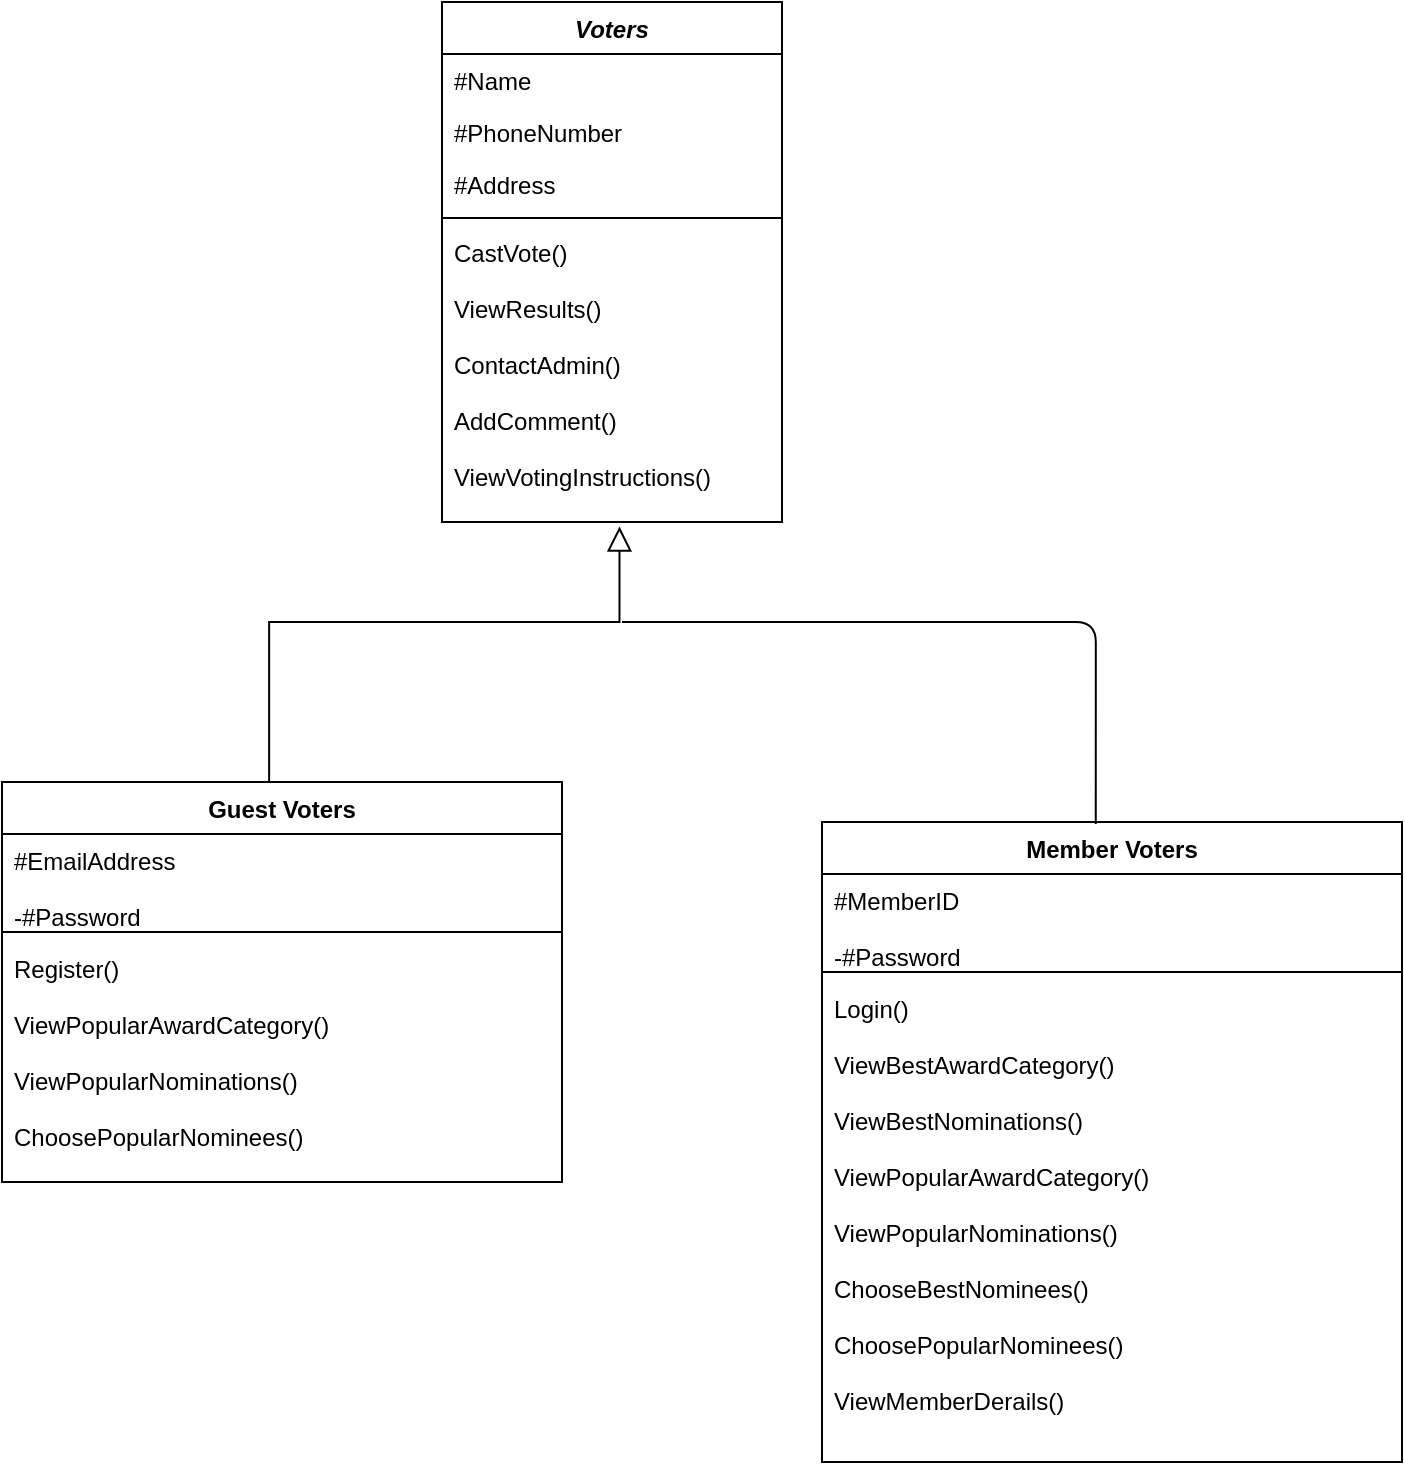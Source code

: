 <mxfile version="13.8.0" type="device" pages="4"><diagram id="C5RBs43oDa-KdzZeNtuy" name="Page-1"><mxGraphModel dx="2076" dy="1046" grid="1" gridSize="10" guides="1" tooltips="1" connect="1" arrows="1" fold="1" page="1" pageScale="1" pageWidth="827" pageHeight="1169" math="0" shadow="0"><root><mxCell id="WIyWlLk6GJQsqaUBKTNV-0"/><mxCell id="WIyWlLk6GJQsqaUBKTNV-1" parent="WIyWlLk6GJQsqaUBKTNV-0"/><mxCell id="zkfFHV4jXpPFQw0GAbJ--12" value="" style="endArrow=block;endSize=10;endFill=0;shadow=0;strokeWidth=1;rounded=0;edgeStyle=elbowEdgeStyle;elbow=vertical;exitX=0.477;exitY=0.001;exitDx=0;exitDy=0;exitPerimeter=0;entryX=0.522;entryY=1.015;entryDx=0;entryDy=0;entryPerimeter=0;" parent="WIyWlLk6GJQsqaUBKTNV-1" source="7mzVgfGgDgRkqo2D6Awm-2" target="zkfFHV4jXpPFQw0GAbJ--5" edge="1"><mxGeometry width="160" relative="1" as="geometry"><mxPoint x="190" y="400" as="sourcePoint"/><mxPoint x="360" y="300" as="targetPoint"/><Array as="points"><mxPoint x="190" y="330"/></Array></mxGeometry></mxCell><mxCell id="7mzVgfGgDgRkqo2D6Awm-2" value="Guest Voters" style="swimlane;fontStyle=1;align=center;verticalAlign=top;childLayout=stackLayout;horizontal=1;startSize=26;horizontalStack=0;resizeParent=1;resizeParentMax=0;resizeLast=0;collapsible=1;marginBottom=0;" vertex="1" parent="WIyWlLk6GJQsqaUBKTNV-1"><mxGeometry x="50" y="410" width="280" height="200" as="geometry"/></mxCell><mxCell id="7mzVgfGgDgRkqo2D6Awm-3" value="#EmailAddress&#10;&#10;-#Password&#10;&#10;-" style="text;strokeColor=none;fillColor=none;align=left;verticalAlign=top;spacingLeft=4;spacingRight=4;overflow=hidden;rotatable=0;points=[[0,0.5],[1,0.5]];portConstraint=eastwest;" vertex="1" parent="7mzVgfGgDgRkqo2D6Awm-2"><mxGeometry y="26" width="280" height="44" as="geometry"/></mxCell><mxCell id="7mzVgfGgDgRkqo2D6Awm-4" value="" style="line;strokeWidth=1;fillColor=none;align=left;verticalAlign=middle;spacingTop=-1;spacingLeft=3;spacingRight=3;rotatable=0;labelPosition=right;points=[];portConstraint=eastwest;" vertex="1" parent="7mzVgfGgDgRkqo2D6Awm-2"><mxGeometry y="70" width="280" height="10" as="geometry"/></mxCell><mxCell id="7mzVgfGgDgRkqo2D6Awm-5" value="Register()&#10;&#10;ViewPopularAwardCategory()&#10;&#10;ViewPopularNominations()&#10;&#10;ChoosePopularNominees()&#10;" style="text;strokeColor=none;fillColor=none;align=left;verticalAlign=top;spacingLeft=4;spacingRight=4;overflow=hidden;rotatable=0;points=[[0,0.5],[1,0.5]];portConstraint=eastwest;" vertex="1" parent="7mzVgfGgDgRkqo2D6Awm-2"><mxGeometry y="80" width="280" height="120" as="geometry"/></mxCell><mxCell id="zkfFHV4jXpPFQw0GAbJ--0" value="Voters" style="swimlane;fontStyle=3;align=center;verticalAlign=top;childLayout=stackLayout;horizontal=1;startSize=26;horizontalStack=0;resizeParent=1;resizeLast=0;collapsible=1;marginBottom=0;rounded=0;shadow=0;strokeWidth=1;" parent="WIyWlLk6GJQsqaUBKTNV-1" vertex="1"><mxGeometry x="270" y="20" width="170" height="260" as="geometry"><mxRectangle x="230" y="140" width="160" height="26" as="alternateBounds"/></mxGeometry></mxCell><mxCell id="zkfFHV4jXpPFQw0GAbJ--1" value="#Name" style="text;align=left;verticalAlign=top;spacingLeft=4;spacingRight=4;overflow=hidden;rotatable=0;points=[[0,0.5],[1,0.5]];portConstraint=eastwest;" parent="zkfFHV4jXpPFQw0GAbJ--0" vertex="1"><mxGeometry y="26" width="170" height="26" as="geometry"/></mxCell><mxCell id="zkfFHV4jXpPFQw0GAbJ--2" value="#PhoneNumber" style="text;align=left;verticalAlign=top;spacingLeft=4;spacingRight=4;overflow=hidden;rotatable=0;points=[[0,0.5],[1,0.5]];portConstraint=eastwest;rounded=0;shadow=0;html=0;" parent="zkfFHV4jXpPFQw0GAbJ--0" vertex="1"><mxGeometry y="52" width="170" height="26" as="geometry"/></mxCell><mxCell id="zkfFHV4jXpPFQw0GAbJ--3" value="#Address" style="text;align=left;verticalAlign=top;spacingLeft=4;spacingRight=4;overflow=hidden;rotatable=0;points=[[0,0.5],[1,0.5]];portConstraint=eastwest;rounded=0;shadow=0;html=0;" parent="zkfFHV4jXpPFQw0GAbJ--0" vertex="1"><mxGeometry y="78" width="170" height="26" as="geometry"/></mxCell><mxCell id="zkfFHV4jXpPFQw0GAbJ--4" value="" style="line;html=1;strokeWidth=1;align=left;verticalAlign=middle;spacingTop=-1;spacingLeft=3;spacingRight=3;rotatable=0;labelPosition=right;points=[];portConstraint=eastwest;" parent="zkfFHV4jXpPFQw0GAbJ--0" vertex="1"><mxGeometry y="104" width="170" height="8" as="geometry"/></mxCell><mxCell id="zkfFHV4jXpPFQw0GAbJ--5" value="CastVote()&#10;&#10;ViewResults()&#10;&#10;ContactAdmin()&#10;&#10;AddComment()&#10;&#10;ViewVotingInstructions()" style="text;align=left;verticalAlign=top;spacingLeft=4;spacingRight=4;overflow=hidden;rotatable=0;points=[[0,0.5],[1,0.5]];portConstraint=eastwest;" parent="zkfFHV4jXpPFQw0GAbJ--0" vertex="1"><mxGeometry y="112" width="170" height="148" as="geometry"/></mxCell><mxCell id="fHbzI0qaNcLwj_S-nWar-0" value="Member Voters" style="swimlane;fontStyle=1;align=center;verticalAlign=top;childLayout=stackLayout;horizontal=1;startSize=26;horizontalStack=0;resizeParent=1;resizeParentMax=0;resizeLast=0;collapsible=1;marginBottom=0;" parent="WIyWlLk6GJQsqaUBKTNV-1" vertex="1"><mxGeometry x="460" y="430" width="290" height="320" as="geometry"/></mxCell><mxCell id="fHbzI0qaNcLwj_S-nWar-1" value="#MemberID&#10;&#10;-#Password&#10;&#10;-" style="text;strokeColor=none;fillColor=none;align=left;verticalAlign=top;spacingLeft=4;spacingRight=4;overflow=hidden;rotatable=0;points=[[0,0.5],[1,0.5]];portConstraint=eastwest;" parent="fHbzI0qaNcLwj_S-nWar-0" vertex="1"><mxGeometry y="26" width="290" height="44" as="geometry"/></mxCell><mxCell id="fHbzI0qaNcLwj_S-nWar-2" value="" style="line;strokeWidth=1;fillColor=none;align=left;verticalAlign=middle;spacingTop=-1;spacingLeft=3;spacingRight=3;rotatable=0;labelPosition=right;points=[];portConstraint=eastwest;" parent="fHbzI0qaNcLwj_S-nWar-0" vertex="1"><mxGeometry y="70" width="290" height="10" as="geometry"/></mxCell><mxCell id="fHbzI0qaNcLwj_S-nWar-3" value="Login()&#10;&#10;ViewBestAwardCategory()&#10;&#10;ViewBestNominations()&#10;&#10;ViewPopularAwardCategory()&#10;&#10;ViewPopularNominations()&#10;&#10;ChooseBestNominees()&#10;&#10;ChoosePopularNominees()&#10;&#10;ViewMemberDerails()" style="text;strokeColor=none;fillColor=none;align=left;verticalAlign=top;spacingLeft=4;spacingRight=4;overflow=hidden;rotatable=0;points=[[0,0.5],[1,0.5]];portConstraint=eastwest;" parent="fHbzI0qaNcLwj_S-nWar-0" vertex="1"><mxGeometry y="80" width="290" height="240" as="geometry"/></mxCell><mxCell id="7mzVgfGgDgRkqo2D6Awm-20" value="" style="endArrow=none;html=1;edgeStyle=orthogonalEdgeStyle;strokeWidth=1;exitX=0.472;exitY=0.003;exitDx=0;exitDy=0;exitPerimeter=0;" edge="1" parent="WIyWlLk6GJQsqaUBKTNV-1" source="fHbzI0qaNcLwj_S-nWar-0"><mxGeometry relative="1" as="geometry"><mxPoint x="620" y="330" as="sourcePoint"/><mxPoint x="360" y="330" as="targetPoint"/><Array as="points"><mxPoint x="597" y="330"/></Array></mxGeometry></mxCell></root></mxGraphModel></diagram><diagram id="G1DUYmrV_NvrtsoaDewD" name="Page-2"><mxGraphModel dx="1038" dy="580" grid="1" gridSize="10" guides="1" tooltips="1" connect="1" arrows="1" fold="1" page="1" pageScale="1" pageWidth="850" pageHeight="1100" math="0" shadow="0"><root><mxCell id="lLl4s7WZwlpH6QmGqZjj-0"/><mxCell id="lLl4s7WZwlpH6QmGqZjj-1" parent="lLl4s7WZwlpH6QmGqZjj-0"/><mxCell id="lLl4s7WZwlpH6QmGqZjj-2" value="Report" style="swimlane;fontStyle=1;align=center;verticalAlign=top;childLayout=stackLayout;horizontal=1;startSize=26;horizontalStack=0;resizeParent=1;resizeParentMax=0;resizeLast=0;collapsible=1;marginBottom=0;" vertex="1" parent="lLl4s7WZwlpH6QmGqZjj-1"><mxGeometry x="330" y="270" width="190" height="148" as="geometry"/></mxCell><mxCell id="lLl4s7WZwlpH6QmGqZjj-3" value="-ReportID: int&#10;-ReportName : char" style="text;strokeColor=none;fillColor=none;align=left;verticalAlign=top;spacingLeft=4;spacingRight=4;overflow=hidden;rotatable=0;points=[[0,0.5],[1,0.5]];portConstraint=eastwest;" vertex="1" parent="lLl4s7WZwlpH6QmGqZjj-2"><mxGeometry y="26" width="190" height="44" as="geometry"/></mxCell><mxCell id="lLl4s7WZwlpH6QmGqZjj-4" value="" style="line;strokeWidth=1;fillColor=none;align=left;verticalAlign=middle;spacingTop=-1;spacingLeft=3;spacingRight=3;rotatable=0;labelPosition=right;points=[];portConstraint=eastwest;" vertex="1" parent="lLl4s7WZwlpH6QmGqZjj-2"><mxGeometry y="70" width="190" height="8" as="geometry"/></mxCell><mxCell id="lLl4s7WZwlpH6QmGqZjj-5" value="+ Create Report() : void;&#10;+ Display Report() : Void" style="text;strokeColor=none;fillColor=none;align=left;verticalAlign=top;spacingLeft=4;spacingRight=4;overflow=hidden;rotatable=0;points=[[0,0.5],[1,0.5]];portConstraint=eastwest;" vertex="1" parent="lLl4s7WZwlpH6QmGqZjj-2"><mxGeometry y="78" width="190" height="70" as="geometry"/></mxCell><mxCell id="lLl4s7WZwlpH6QmGqZjj-6" value="Admin" style="swimlane;fontStyle=1;align=center;verticalAlign=top;childLayout=stackLayout;horizontal=1;startSize=26;horizontalStack=0;resizeParent=1;resizeParentMax=0;resizeLast=0;collapsible=1;marginBottom=0;" vertex="1" parent="lLl4s7WZwlpH6QmGqZjj-1"><mxGeometry x="770" y="270" width="250" height="208" as="geometry"/></mxCell><mxCell id="lLl4s7WZwlpH6QmGqZjj-7" value="- Vote : char&#10;&#10;- VoteCount : int" style="text;strokeColor=none;fillColor=none;align=left;verticalAlign=top;spacingLeft=4;spacingRight=4;overflow=hidden;rotatable=0;points=[[0,0.5],[1,0.5]];portConstraint=eastwest;" vertex="1" parent="lLl4s7WZwlpH6QmGqZjj-6"><mxGeometry y="26" width="250" height="74" as="geometry"/></mxCell><mxCell id="lLl4s7WZwlpH6QmGqZjj-8" value="" style="line;strokeWidth=1;fillColor=none;align=left;verticalAlign=middle;spacingTop=-1;spacingLeft=3;spacingRight=3;rotatable=0;labelPosition=right;points=[];portConstraint=eastwest;" vertex="1" parent="lLl4s7WZwlpH6QmGqZjj-6"><mxGeometry y="100" width="250" height="8" as="geometry"/></mxCell><mxCell id="lLl4s7WZwlpH6QmGqZjj-9" value="+ Calculate votes(int VCount, char Vot): void&#10; &#10;+ Display Results(int Vcount, ) : void&#10;&#10;+ Display Suggestions(): void" style="text;strokeColor=none;fillColor=none;align=left;verticalAlign=top;spacingLeft=4;spacingRight=4;overflow=hidden;rotatable=0;points=[[0,0.5],[1,0.5]];portConstraint=eastwest;" vertex="1" parent="lLl4s7WZwlpH6QmGqZjj-6"><mxGeometry y="108" width="250" height="100" as="geometry"/></mxCell><mxCell id="lLl4s7WZwlpH6QmGqZjj-10" value="Award" style="swimlane;fontStyle=1;align=center;verticalAlign=top;childLayout=stackLayout;horizontal=1;startSize=26;horizontalStack=0;resizeParent=1;resizeParentMax=0;resizeLast=0;collapsible=1;marginBottom=0;" vertex="1" parent="lLl4s7WZwlpH6QmGqZjj-1"><mxGeometry x="410" y="600" width="270" height="178" as="geometry"/></mxCell><mxCell id="lLl4s7WZwlpH6QmGqZjj-11" value="-  AwardID : int &#10;&#10;-  AwardName : char" style="text;strokeColor=none;fillColor=none;align=left;verticalAlign=top;spacingLeft=4;spacingRight=4;overflow=hidden;rotatable=0;points=[[0,0.5],[1,0.5]];portConstraint=eastwest;" vertex="1" parent="lLl4s7WZwlpH6QmGqZjj-10"><mxGeometry y="26" width="270" height="64" as="geometry"/></mxCell><mxCell id="lLl4s7WZwlpH6QmGqZjj-12" value="" style="line;strokeWidth=1;fillColor=none;align=left;verticalAlign=middle;spacingTop=-1;spacingLeft=3;spacingRight=3;rotatable=0;labelPosition=right;points=[];portConstraint=eastwest;" vertex="1" parent="lLl4s7WZwlpH6QmGqZjj-10"><mxGeometry y="90" width="270" height="8" as="geometry"/></mxCell><mxCell id="lLl4s7WZwlpH6QmGqZjj-13" value="+ Set Awards(int AId, char AName) : void&#10;&#10;+ Display Awards() : char&#10;" style="text;strokeColor=none;fillColor=none;align=left;verticalAlign=top;spacingLeft=4;spacingRight=4;overflow=hidden;rotatable=0;points=[[0,0.5],[1,0.5]];portConstraint=eastwest;" vertex="1" parent="lLl4s7WZwlpH6QmGqZjj-10"><mxGeometry y="98" width="270" height="80" as="geometry"/></mxCell><mxCell id="lLl4s7WZwlpH6QmGqZjj-14" value="" style="endArrow=diamondThin;endFill=1;endSize=24;html=1;entryX=0.004;entryY=0.092;entryDx=0;entryDy=0;entryPerimeter=0;exitX=1.006;exitY=0.112;exitDx=0;exitDy=0;exitPerimeter=0;" edge="1" parent="lLl4s7WZwlpH6QmGqZjj-1" source="lLl4s7WZwlpH6QmGqZjj-2" target="lLl4s7WZwlpH6QmGqZjj-6"><mxGeometry width="160" relative="1" as="geometry"><mxPoint x="450" y="520" as="sourcePoint"/><mxPoint x="610" y="520" as="targetPoint"/></mxGeometry></mxCell><mxCell id="lLl4s7WZwlpH6QmGqZjj-15" value="" style="endArrow=block;endSize=10;endFill=0;shadow=0;strokeWidth=1;rounded=0;edgeStyle=elbowEdgeStyle;elbow=vertical;exitX=0.477;exitY=0.001;exitDx=0;exitDy=0;exitPerimeter=0;entryX=0.522;entryY=1.015;entryDx=0;entryDy=0;entryPerimeter=0;" edge="1" parent="lLl4s7WZwlpH6QmGqZjj-1" source="lLl4s7WZwlpH6QmGqZjj-24" target="lLl4s7WZwlpH6QmGqZjj-21"><mxGeometry width="160" relative="1" as="geometry"><mxPoint x="1070" y="970" as="sourcePoint"/><mxPoint x="1240" y="870" as="targetPoint"/><Array as="points"><mxPoint x="1070" y="900"/></Array></mxGeometry></mxCell><mxCell id="lLl4s7WZwlpH6QmGqZjj-16" value="Voters" style="swimlane;fontStyle=3;align=center;verticalAlign=top;childLayout=stackLayout;horizontal=1;startSize=26;horizontalStack=0;resizeParent=1;resizeLast=0;collapsible=1;marginBottom=0;rounded=0;shadow=0;strokeWidth=1;" vertex="1" parent="lLl4s7WZwlpH6QmGqZjj-1"><mxGeometry x="1150" y="590" width="170" height="260" as="geometry"><mxRectangle x="230" y="140" width="160" height="26" as="alternateBounds"/></mxGeometry></mxCell><mxCell id="lLl4s7WZwlpH6QmGqZjj-17" value="#Name" style="text;align=left;verticalAlign=top;spacingLeft=4;spacingRight=4;overflow=hidden;rotatable=0;points=[[0,0.5],[1,0.5]];portConstraint=eastwest;" vertex="1" parent="lLl4s7WZwlpH6QmGqZjj-16"><mxGeometry y="26" width="170" height="26" as="geometry"/></mxCell><mxCell id="lLl4s7WZwlpH6QmGqZjj-18" value="#PhoneNumber" style="text;align=left;verticalAlign=top;spacingLeft=4;spacingRight=4;overflow=hidden;rotatable=0;points=[[0,0.5],[1,0.5]];portConstraint=eastwest;rounded=0;shadow=0;html=0;" vertex="1" parent="lLl4s7WZwlpH6QmGqZjj-16"><mxGeometry y="52" width="170" height="26" as="geometry"/></mxCell><mxCell id="lLl4s7WZwlpH6QmGqZjj-19" value="#Address" style="text;align=left;verticalAlign=top;spacingLeft=4;spacingRight=4;overflow=hidden;rotatable=0;points=[[0,0.5],[1,0.5]];portConstraint=eastwest;rounded=0;shadow=0;html=0;" vertex="1" parent="lLl4s7WZwlpH6QmGqZjj-16"><mxGeometry y="78" width="170" height="26" as="geometry"/></mxCell><mxCell id="lLl4s7WZwlpH6QmGqZjj-20" value="" style="line;html=1;strokeWidth=1;align=left;verticalAlign=middle;spacingTop=-1;spacingLeft=3;spacingRight=3;rotatable=0;labelPosition=right;points=[];portConstraint=eastwest;" vertex="1" parent="lLl4s7WZwlpH6QmGqZjj-16"><mxGeometry y="104" width="170" height="8" as="geometry"/></mxCell><mxCell id="lLl4s7WZwlpH6QmGqZjj-21" value="CastVote()&#10;&#10;ViewResults()&#10;&#10;ContactAdmin()&#10;&#10;AddComment()&#10;&#10;ViewVotingInstructions()" style="text;align=left;verticalAlign=top;spacingLeft=4;spacingRight=4;overflow=hidden;rotatable=0;points=[[0,0.5],[1,0.5]];portConstraint=eastwest;" vertex="1" parent="lLl4s7WZwlpH6QmGqZjj-16"><mxGeometry y="112" width="170" height="148" as="geometry"/></mxCell><mxCell id="lLl4s7WZwlpH6QmGqZjj-22" value="" style="endArrow=none;html=1;edgeStyle=orthogonalEdgeStyle;strokeWidth=1;exitX=0.472;exitY=0.003;exitDx=0;exitDy=0;exitPerimeter=0;" edge="1" parent="lLl4s7WZwlpH6QmGqZjj-1" source="lLl4s7WZwlpH6QmGqZjj-28"><mxGeometry relative="1" as="geometry"><mxPoint x="1500" y="900" as="sourcePoint"/><mxPoint x="1240" y="900" as="targetPoint"/><Array as="points"><mxPoint x="1477" y="900"/></Array></mxGeometry></mxCell><mxCell id="lLl4s7WZwlpH6QmGqZjj-23" value="" style="endArrow=diamondThin;endFill=1;endSize=24;html=1;entryX=0.004;entryY=0.092;entryDx=0;entryDy=0;entryPerimeter=0;exitX=1.006;exitY=0.112;exitDx=0;exitDy=0;exitPerimeter=0;" edge="1" parent="lLl4s7WZwlpH6QmGqZjj-1" source="lLl4s7WZwlpH6QmGqZjj-42" target="lLl4s7WZwlpH6QmGqZjj-32"><mxGeometry width="160" relative="1" as="geometry"><mxPoint x="1050" y="1630" as="sourcePoint"/><mxPoint x="1210" y="1630" as="targetPoint"/></mxGeometry></mxCell><mxCell id="lLl4s7WZwlpH6QmGqZjj-24" value="Guest Voters" style="swimlane;fontStyle=1;align=center;verticalAlign=top;childLayout=stackLayout;horizontal=1;startSize=26;horizontalStack=0;resizeParent=1;resizeParentMax=0;resizeLast=0;collapsible=1;marginBottom=0;" vertex="1" parent="lLl4s7WZwlpH6QmGqZjj-1"><mxGeometry x="890" y="930" width="280" height="200" as="geometry"/></mxCell><mxCell id="lLl4s7WZwlpH6QmGqZjj-25" value="#EmailAddress&#10;&#10;-#Password&#10;&#10;-" style="text;strokeColor=none;fillColor=none;align=left;verticalAlign=top;spacingLeft=4;spacingRight=4;overflow=hidden;rotatable=0;points=[[0,0.5],[1,0.5]];portConstraint=eastwest;" vertex="1" parent="lLl4s7WZwlpH6QmGqZjj-24"><mxGeometry y="26" width="280" height="44" as="geometry"/></mxCell><mxCell id="lLl4s7WZwlpH6QmGqZjj-26" value="" style="line;strokeWidth=1;fillColor=none;align=left;verticalAlign=middle;spacingTop=-1;spacingLeft=3;spacingRight=3;rotatable=0;labelPosition=right;points=[];portConstraint=eastwest;" vertex="1" parent="lLl4s7WZwlpH6QmGqZjj-24"><mxGeometry y="70" width="280" height="10" as="geometry"/></mxCell><mxCell id="lLl4s7WZwlpH6QmGqZjj-27" value="Register()&#10;&#10;ViewPopularAwardCategory()&#10;&#10;ViewPopularNominations()&#10;&#10;ChoosePopularNominees()&#10;" style="text;strokeColor=none;fillColor=none;align=left;verticalAlign=top;spacingLeft=4;spacingRight=4;overflow=hidden;rotatable=0;points=[[0,0.5],[1,0.5]];portConstraint=eastwest;" vertex="1" parent="lLl4s7WZwlpH6QmGqZjj-24"><mxGeometry y="80" width="280" height="120" as="geometry"/></mxCell><mxCell id="lLl4s7WZwlpH6QmGqZjj-28" value="Member Voters" style="swimlane;fontStyle=1;align=center;verticalAlign=top;childLayout=stackLayout;horizontal=1;startSize=26;horizontalStack=0;resizeParent=1;resizeParentMax=0;resizeLast=0;collapsible=1;marginBottom=0;" vertex="1" parent="lLl4s7WZwlpH6QmGqZjj-1"><mxGeometry x="1340" y="930" width="290" height="320" as="geometry"/></mxCell><mxCell id="lLl4s7WZwlpH6QmGqZjj-29" value="#MemberID&#10;&#10;-#Password&#10;&#10;-" style="text;strokeColor=none;fillColor=none;align=left;verticalAlign=top;spacingLeft=4;spacingRight=4;overflow=hidden;rotatable=0;points=[[0,0.5],[1,0.5]];portConstraint=eastwest;" vertex="1" parent="lLl4s7WZwlpH6QmGqZjj-28"><mxGeometry y="26" width="290" height="44" as="geometry"/></mxCell><mxCell id="lLl4s7WZwlpH6QmGqZjj-30" value="" style="line;strokeWidth=1;fillColor=none;align=left;verticalAlign=middle;spacingTop=-1;spacingLeft=3;spacingRight=3;rotatable=0;labelPosition=right;points=[];portConstraint=eastwest;" vertex="1" parent="lLl4s7WZwlpH6QmGqZjj-28"><mxGeometry y="70" width="290" height="10" as="geometry"/></mxCell><mxCell id="lLl4s7WZwlpH6QmGqZjj-31" value="Login()&#10;&#10;ViewBestAwardCategory()&#10;&#10;ViewBestNominations()&#10;&#10;ViewPopularAwardCategory()&#10;&#10;ViewPopularNominations()&#10;&#10;ChooseBestNominees()&#10;&#10;ChoosePopularNominees()&#10;&#10;ViewMemberDerails()" style="text;strokeColor=none;fillColor=none;align=left;verticalAlign=top;spacingLeft=4;spacingRight=4;overflow=hidden;rotatable=0;points=[[0,0.5],[1,0.5]];portConstraint=eastwest;" vertex="1" parent="lLl4s7WZwlpH6QmGqZjj-28"><mxGeometry y="80" width="290" height="240" as="geometry"/></mxCell><mxCell id="lLl4s7WZwlpH6QmGqZjj-32" value="Admin" style="swimlane;fontStyle=1;align=center;verticalAlign=top;childLayout=stackLayout;horizontal=1;startSize=26;horizontalStack=0;resizeParent=1;resizeParentMax=0;resizeLast=0;collapsible=1;marginBottom=0;" vertex="1" parent="lLl4s7WZwlpH6QmGqZjj-1"><mxGeometry x="1457" y="1540" width="250" height="208" as="geometry"/></mxCell><mxCell id="lLl4s7WZwlpH6QmGqZjj-33" value="- Vote : char&#10;&#10;- VoteCount : int" style="text;strokeColor=none;fillColor=none;align=left;verticalAlign=top;spacingLeft=4;spacingRight=4;overflow=hidden;rotatable=0;points=[[0,0.5],[1,0.5]];portConstraint=eastwest;" vertex="1" parent="lLl4s7WZwlpH6QmGqZjj-32"><mxGeometry y="26" width="250" height="74" as="geometry"/></mxCell><mxCell id="lLl4s7WZwlpH6QmGqZjj-34" value="" style="line;strokeWidth=1;fillColor=none;align=left;verticalAlign=middle;spacingTop=-1;spacingLeft=3;spacingRight=3;rotatable=0;labelPosition=right;points=[];portConstraint=eastwest;" vertex="1" parent="lLl4s7WZwlpH6QmGqZjj-32"><mxGeometry y="100" width="250" height="8" as="geometry"/></mxCell><mxCell id="lLl4s7WZwlpH6QmGqZjj-35" value="+ Calculate votes(int VCount, char Vot): void&#10; &#10;+ Display Results(int Vcount, ) : void&#10;&#10;+ Display Suggestions(): void" style="text;strokeColor=none;fillColor=none;align=left;verticalAlign=top;spacingLeft=4;spacingRight=4;overflow=hidden;rotatable=0;points=[[0,0.5],[1,0.5]];portConstraint=eastwest;" vertex="1" parent="lLl4s7WZwlpH6QmGqZjj-32"><mxGeometry y="108" width="250" height="100" as="geometry"/></mxCell><mxCell id="lLl4s7WZwlpH6QmGqZjj-36" value="" style="endArrow=diamondThin;endFill=0;endSize=24;html=1;entryX=0.005;entryY=0.755;entryDx=0;entryDy=0;entryPerimeter=0;exitX=0.891;exitY=-0.019;exitDx=0;exitDy=0;exitPerimeter=0;" edge="1" parent="lLl4s7WZwlpH6QmGqZjj-1" source="lLl4s7WZwlpH6QmGqZjj-38" target="lLl4s7WZwlpH6QmGqZjj-31"><mxGeometry width="160" relative="1" as="geometry"><mxPoint x="1170" y="1260" as="sourcePoint"/><mxPoint x="1330" y="1260" as="targetPoint"/><Array as="points"><mxPoint x="1140" y="1191"/></Array></mxGeometry></mxCell><mxCell id="lLl4s7WZwlpH6QmGqZjj-37" value="" style="endArrow=diamondThin;endFill=0;endSize=24;html=1;entryX=0.52;entryY=1.01;entryDx=0;entryDy=0;entryPerimeter=0;exitX=0.5;exitY=0;exitDx=0;exitDy=0;" edge="1" parent="lLl4s7WZwlpH6QmGqZjj-1" source="lLl4s7WZwlpH6QmGqZjj-38" target="lLl4s7WZwlpH6QmGqZjj-27"><mxGeometry width="160" relative="1" as="geometry"><mxPoint x="1180" y="1358" as="sourcePoint"/><mxPoint x="1351.45" y="1211.2" as="targetPoint"/></mxGeometry></mxCell><mxCell id="lLl4s7WZwlpH6QmGqZjj-38" value="Award" style="swimlane;fontStyle=1;align=center;verticalAlign=top;childLayout=stackLayout;horizontal=1;startSize=26;horizontalStack=0;resizeParent=1;resizeParentMax=0;resizeLast=0;collapsible=1;marginBottom=0;" vertex="1" parent="lLl4s7WZwlpH6QmGqZjj-1"><mxGeometry x="900" y="1230" width="270" height="178" as="geometry"/></mxCell><mxCell id="lLl4s7WZwlpH6QmGqZjj-39" value="-  AwardID : int &#10;&#10;-  AwardName : char" style="text;strokeColor=none;fillColor=none;align=left;verticalAlign=top;spacingLeft=4;spacingRight=4;overflow=hidden;rotatable=0;points=[[0,0.5],[1,0.5]];portConstraint=eastwest;" vertex="1" parent="lLl4s7WZwlpH6QmGqZjj-38"><mxGeometry y="26" width="270" height="64" as="geometry"/></mxCell><mxCell id="lLl4s7WZwlpH6QmGqZjj-40" value="" style="line;strokeWidth=1;fillColor=none;align=left;verticalAlign=middle;spacingTop=-1;spacingLeft=3;spacingRight=3;rotatable=0;labelPosition=right;points=[];portConstraint=eastwest;" vertex="1" parent="lLl4s7WZwlpH6QmGqZjj-38"><mxGeometry y="90" width="270" height="8" as="geometry"/></mxCell><mxCell id="lLl4s7WZwlpH6QmGqZjj-41" value="+ Set Awards(int AId, char AName) : void&#10;&#10;+ Display Awards() : char&#10;" style="text;strokeColor=none;fillColor=none;align=left;verticalAlign=top;spacingLeft=4;spacingRight=4;overflow=hidden;rotatable=0;points=[[0,0.5],[1,0.5]];portConstraint=eastwest;" vertex="1" parent="lLl4s7WZwlpH6QmGqZjj-38"><mxGeometry y="98" width="270" height="80" as="geometry"/></mxCell><mxCell id="lLl4s7WZwlpH6QmGqZjj-42" value="Report" style="swimlane;fontStyle=1;align=center;verticalAlign=top;childLayout=stackLayout;horizontal=1;startSize=26;horizontalStack=0;resizeParent=1;resizeParentMax=0;resizeLast=0;collapsible=1;marginBottom=0;" vertex="1" parent="lLl4s7WZwlpH6QmGqZjj-1"><mxGeometry x="1120" y="1540" width="190" height="148" as="geometry"/></mxCell><mxCell id="lLl4s7WZwlpH6QmGqZjj-43" value="-ReportID: int&#10;-ReportName : char" style="text;strokeColor=none;fillColor=none;align=left;verticalAlign=top;spacingLeft=4;spacingRight=4;overflow=hidden;rotatable=0;points=[[0,0.5],[1,0.5]];portConstraint=eastwest;" vertex="1" parent="lLl4s7WZwlpH6QmGqZjj-42"><mxGeometry y="26" width="190" height="44" as="geometry"/></mxCell><mxCell id="lLl4s7WZwlpH6QmGqZjj-44" value="" style="line;strokeWidth=1;fillColor=none;align=left;verticalAlign=middle;spacingTop=-1;spacingLeft=3;spacingRight=3;rotatable=0;labelPosition=right;points=[];portConstraint=eastwest;" vertex="1" parent="lLl4s7WZwlpH6QmGqZjj-42"><mxGeometry y="70" width="190" height="8" as="geometry"/></mxCell><mxCell id="lLl4s7WZwlpH6QmGqZjj-45" value="+ Create Report() : void;&#10;+ Display Report() : Void" style="text;strokeColor=none;fillColor=none;align=left;verticalAlign=top;spacingLeft=4;spacingRight=4;overflow=hidden;rotatable=0;points=[[0,0.5],[1,0.5]];portConstraint=eastwest;" vertex="1" parent="lLl4s7WZwlpH6QmGqZjj-42"><mxGeometry y="78" width="190" height="70" as="geometry"/></mxCell><mxCell id="lLl4s7WZwlpH6QmGqZjj-46" value="1*" style="text;html=1;strokeColor=none;fillColor=none;align=center;verticalAlign=middle;whiteSpace=wrap;rounded=0;" vertex="1" parent="lLl4s7WZwlpH6QmGqZjj-1"><mxGeometry x="1300" y="1170" width="40" height="20" as="geometry"/></mxCell><mxCell id="lLl4s7WZwlpH6QmGqZjj-47" value="1*" style="text;html=1;strokeColor=none;fillColor=none;align=center;verticalAlign=middle;whiteSpace=wrap;rounded=0;" vertex="1" parent="lLl4s7WZwlpH6QmGqZjj-1"><mxGeometry x="1100" y="1210" width="40" height="20" as="geometry"/></mxCell><mxCell id="lLl4s7WZwlpH6QmGqZjj-48" value="1*" style="text;html=1;strokeColor=none;fillColor=none;align=center;verticalAlign=middle;whiteSpace=wrap;rounded=0;" vertex="1" parent="lLl4s7WZwlpH6QmGqZjj-1"><mxGeometry x="1000" y="1130" width="40" height="20" as="geometry"/></mxCell><mxCell id="lLl4s7WZwlpH6QmGqZjj-49" value="1*" style="text;html=1;strokeColor=none;fillColor=none;align=center;verticalAlign=middle;whiteSpace=wrap;rounded=0;" vertex="1" parent="lLl4s7WZwlpH6QmGqZjj-1"><mxGeometry x="1000" y="1210" width="40" height="20" as="geometry"/></mxCell><mxCell id="lLl4s7WZwlpH6QmGqZjj-50" value="" style="endArrow=open;endFill=1;endSize=12;html=1;entryX=0.469;entryY=0.002;entryDx=0;entryDy=0;entryPerimeter=0;exitX=1.002;exitY=0.664;exitDx=0;exitDy=0;exitPerimeter=0;" edge="1" parent="lLl4s7WZwlpH6QmGqZjj-1" source="lLl4s7WZwlpH6QmGqZjj-27" target="lLl4s7WZwlpH6QmGqZjj-32"><mxGeometry width="160" relative="1" as="geometry"><mxPoint x="1210" y="1440" as="sourcePoint"/><mxPoint x="1370" y="1440" as="targetPoint"/><Array as="points"><mxPoint x="1270" y="1090"/><mxPoint x="1270" y="1410"/><mxPoint x="1574" y="1410"/></Array></mxGeometry></mxCell><mxCell id="lLl4s7WZwlpH6QmGqZjj-51" value="1*" style="text;html=1;strokeColor=none;fillColor=none;align=center;verticalAlign=middle;whiteSpace=wrap;rounded=0;" vertex="1" parent="lLl4s7WZwlpH6QmGqZjj-1"><mxGeometry x="1160" y="1070" width="40" height="20" as="geometry"/></mxCell><mxCell id="lLl4s7WZwlpH6QmGqZjj-52" value="" style="endArrow=open;endFill=1;endSize=12;html=1;entryX=0.469;entryY=0.002;entryDx=0;entryDy=0;entryPerimeter=0;exitX=0.566;exitY=1.002;exitDx=0;exitDy=0;exitPerimeter=0;" edge="1" parent="lLl4s7WZwlpH6QmGqZjj-1" source="lLl4s7WZwlpH6QmGqZjj-31"><mxGeometry width="160" relative="1" as="geometry"><mxPoint x="1190" y="1089.26" as="sourcePoint"/><mxPoint x="1593.69" y="1539.996" as="targetPoint"/><Array as="points"><mxPoint x="1504" y="1370"/><mxPoint x="1594" y="1370"/><mxPoint x="1593.44" y="1409.58"/></Array></mxGeometry></mxCell><mxCell id="lLl4s7WZwlpH6QmGqZjj-53" value="1*" style="text;html=1;strokeColor=none;fillColor=none;align=center;verticalAlign=middle;whiteSpace=wrap;rounded=0;" vertex="1" parent="lLl4s7WZwlpH6QmGqZjj-1"><mxGeometry x="1500" y="1250" width="40" height="20" as="geometry"/></mxCell></root></mxGraphModel></diagram><diagram id="dhPu3z7ZAbDPUx3Dp3YX" name="Page-3"><mxGraphModel dx="1038" dy="580" grid="1" gridSize="10" guides="1" tooltips="1" connect="1" arrows="1" fold="1" page="1" pageScale="1" pageWidth="850" pageHeight="1100" math="0" shadow="0"><root><mxCell id="CkmQ9mWlyw7Azv0KOytN-0"/><mxCell id="CkmQ9mWlyw7Azv0KOytN-1" parent="CkmQ9mWlyw7Azv0KOytN-0"/><mxCell id="CkmQ9mWlyw7Azv0KOytN-2" value="" style="endArrow=block;endSize=10;endFill=0;shadow=0;strokeWidth=1;rounded=0;edgeStyle=elbowEdgeStyle;elbow=vertical;exitX=0.477;exitY=0.001;exitDx=0;exitDy=0;exitPerimeter=0;entryX=0.522;entryY=1.015;entryDx=0;entryDy=0;entryPerimeter=0;" edge="1" parent="CkmQ9mWlyw7Azv0KOytN-1" source="CkmQ9mWlyw7Azv0KOytN-11" target="CkmQ9mWlyw7Azv0KOytN-8"><mxGeometry width="160" relative="1" as="geometry"><mxPoint x="440" y="770" as="sourcePoint"/><mxPoint x="610" y="670" as="targetPoint"/><Array as="points"><mxPoint x="440" y="700"/></Array></mxGeometry></mxCell><mxCell id="CkmQ9mWlyw7Azv0KOytN-3" value="Voters" style="swimlane;fontStyle=3;align=center;verticalAlign=top;childLayout=stackLayout;horizontal=1;startSize=26;horizontalStack=0;resizeParent=1;resizeLast=0;collapsible=1;marginBottom=0;rounded=0;shadow=0;strokeWidth=1;" vertex="1" parent="CkmQ9mWlyw7Azv0KOytN-1"><mxGeometry x="520" y="390" width="170" height="260" as="geometry"><mxRectangle x="230" y="140" width="160" height="26" as="alternateBounds"/></mxGeometry></mxCell><mxCell id="CkmQ9mWlyw7Azv0KOytN-4" value="#Name" style="text;align=left;verticalAlign=top;spacingLeft=4;spacingRight=4;overflow=hidden;rotatable=0;points=[[0,0.5],[1,0.5]];portConstraint=eastwest;" vertex="1" parent="CkmQ9mWlyw7Azv0KOytN-3"><mxGeometry y="26" width="170" height="26" as="geometry"/></mxCell><mxCell id="CkmQ9mWlyw7Azv0KOytN-5" value="#PhoneNumber" style="text;align=left;verticalAlign=top;spacingLeft=4;spacingRight=4;overflow=hidden;rotatable=0;points=[[0,0.5],[1,0.5]];portConstraint=eastwest;rounded=0;shadow=0;html=0;" vertex="1" parent="CkmQ9mWlyw7Azv0KOytN-3"><mxGeometry y="52" width="170" height="26" as="geometry"/></mxCell><mxCell id="CkmQ9mWlyw7Azv0KOytN-6" value="#Address" style="text;align=left;verticalAlign=top;spacingLeft=4;spacingRight=4;overflow=hidden;rotatable=0;points=[[0,0.5],[1,0.5]];portConstraint=eastwest;rounded=0;shadow=0;html=0;" vertex="1" parent="CkmQ9mWlyw7Azv0KOytN-3"><mxGeometry y="78" width="170" height="26" as="geometry"/></mxCell><mxCell id="CkmQ9mWlyw7Azv0KOytN-7" value="" style="line;html=1;strokeWidth=1;align=left;verticalAlign=middle;spacingTop=-1;spacingLeft=3;spacingRight=3;rotatable=0;labelPosition=right;points=[];portConstraint=eastwest;" vertex="1" parent="CkmQ9mWlyw7Azv0KOytN-3"><mxGeometry y="104" width="170" height="8" as="geometry"/></mxCell><mxCell id="CkmQ9mWlyw7Azv0KOytN-8" value="CastVote()&#10;&#10;ViewResults()&#10;&#10;ContactAdmin()&#10;&#10;AddComment()&#10;&#10;ViewVotingInstructions()" style="text;align=left;verticalAlign=top;spacingLeft=4;spacingRight=4;overflow=hidden;rotatable=0;points=[[0,0.5],[1,0.5]];portConstraint=eastwest;" vertex="1" parent="CkmQ9mWlyw7Azv0KOytN-3"><mxGeometry y="112" width="170" height="148" as="geometry"/></mxCell><mxCell id="CkmQ9mWlyw7Azv0KOytN-9" value="" style="endArrow=none;html=1;edgeStyle=orthogonalEdgeStyle;strokeWidth=1;exitX=0.472;exitY=0.003;exitDx=0;exitDy=0;exitPerimeter=0;" edge="1" parent="CkmQ9mWlyw7Azv0KOytN-1" source="CkmQ9mWlyw7Azv0KOytN-15"><mxGeometry relative="1" as="geometry"><mxPoint x="870" y="700" as="sourcePoint"/><mxPoint x="610" y="700" as="targetPoint"/><Array as="points"><mxPoint x="847" y="700"/></Array></mxGeometry></mxCell><mxCell id="CkmQ9mWlyw7Azv0KOytN-10" value="" style="endArrow=diamondThin;endFill=1;endSize=24;html=1;entryX=0.004;entryY=0.092;entryDx=0;entryDy=0;entryPerimeter=0;exitX=1.006;exitY=0.112;exitDx=0;exitDy=0;exitPerimeter=0;" edge="1" parent="CkmQ9mWlyw7Azv0KOytN-1" source="CkmQ9mWlyw7Azv0KOytN-29" target="CkmQ9mWlyw7Azv0KOytN-19"><mxGeometry width="160" relative="1" as="geometry"><mxPoint x="420" y="1430" as="sourcePoint"/><mxPoint x="580" y="1430" as="targetPoint"/></mxGeometry></mxCell><mxCell id="CkmQ9mWlyw7Azv0KOytN-15" value="Member Voters" style="swimlane;fontStyle=1;align=center;verticalAlign=top;childLayout=stackLayout;horizontal=1;startSize=26;horizontalStack=0;resizeParent=1;resizeParentMax=0;resizeLast=0;collapsible=1;marginBottom=0;" vertex="1" parent="CkmQ9mWlyw7Azv0KOytN-1"><mxGeometry x="710" y="730" width="290" height="320" as="geometry"/></mxCell><mxCell id="CkmQ9mWlyw7Azv0KOytN-16" value="#MemberID&#10;&#10;-#Password&#10;&#10;-" style="text;strokeColor=none;fillColor=none;align=left;verticalAlign=top;spacingLeft=4;spacingRight=4;overflow=hidden;rotatable=0;points=[[0,0.5],[1,0.5]];portConstraint=eastwest;" vertex="1" parent="CkmQ9mWlyw7Azv0KOytN-15"><mxGeometry y="26" width="290" height="44" as="geometry"/></mxCell><mxCell id="CkmQ9mWlyw7Azv0KOytN-17" value="" style="line;strokeWidth=1;fillColor=none;align=left;verticalAlign=middle;spacingTop=-1;spacingLeft=3;spacingRight=3;rotatable=0;labelPosition=right;points=[];portConstraint=eastwest;" vertex="1" parent="CkmQ9mWlyw7Azv0KOytN-15"><mxGeometry y="70" width="290" height="10" as="geometry"/></mxCell><mxCell id="CkmQ9mWlyw7Azv0KOytN-18" value="Login()&#10;&#10;ViewBestAwardCategory()&#10;&#10;ViewBestNominations()&#10;&#10;ViewPopularAwardCategory()&#10;&#10;ViewPopularNominations()&#10;&#10;ChooseBestNominees()&#10;&#10;ChoosePopularNominees()&#10;&#10;ViewMemberDerails()" style="text;strokeColor=none;fillColor=none;align=left;verticalAlign=top;spacingLeft=4;spacingRight=4;overflow=hidden;rotatable=0;points=[[0,0.5],[1,0.5]];portConstraint=eastwest;" vertex="1" parent="CkmQ9mWlyw7Azv0KOytN-15"><mxGeometry y="80" width="290" height="240" as="geometry"/></mxCell><mxCell id="CkmQ9mWlyw7Azv0KOytN-11" value="Guest Voters" style="swimlane;fontStyle=1;align=center;verticalAlign=top;childLayout=stackLayout;horizontal=1;startSize=26;horizontalStack=0;resizeParent=1;resizeParentMax=0;resizeLast=0;collapsible=1;marginBottom=0;" vertex="1" parent="CkmQ9mWlyw7Azv0KOytN-1"><mxGeometry x="270" y="730" width="280" height="200" as="geometry"/></mxCell><mxCell id="CkmQ9mWlyw7Azv0KOytN-12" value="#EmailAddress&#10;&#10;-#Password&#10;&#10;-" style="text;strokeColor=none;fillColor=none;align=left;verticalAlign=top;spacingLeft=4;spacingRight=4;overflow=hidden;rotatable=0;points=[[0,0.5],[1,0.5]];portConstraint=eastwest;" vertex="1" parent="CkmQ9mWlyw7Azv0KOytN-11"><mxGeometry y="26" width="280" height="44" as="geometry"/></mxCell><mxCell id="CkmQ9mWlyw7Azv0KOytN-13" value="" style="line;strokeWidth=1;fillColor=none;align=left;verticalAlign=middle;spacingTop=-1;spacingLeft=3;spacingRight=3;rotatable=0;labelPosition=right;points=[];portConstraint=eastwest;" vertex="1" parent="CkmQ9mWlyw7Azv0KOytN-11"><mxGeometry y="70" width="280" height="10" as="geometry"/></mxCell><mxCell id="CkmQ9mWlyw7Azv0KOytN-14" value="Register()&#10;&#10;ViewPopularAwardCategory()&#10;&#10;ViewPopularNominations()&#10;&#10;ChoosePopularNominees()&#10;" style="text;strokeColor=none;fillColor=none;align=left;verticalAlign=top;spacingLeft=4;spacingRight=4;overflow=hidden;rotatable=0;points=[[0,0.5],[1,0.5]];portConstraint=eastwest;" vertex="1" parent="CkmQ9mWlyw7Azv0KOytN-11"><mxGeometry y="80" width="280" height="120" as="geometry"/></mxCell><mxCell id="CkmQ9mWlyw7Azv0KOytN-19" value="Admin" style="swimlane;fontStyle=1;align=center;verticalAlign=top;childLayout=stackLayout;horizontal=1;startSize=26;horizontalStack=0;resizeParent=1;resizeParentMax=0;resizeLast=0;collapsible=1;marginBottom=0;" vertex="1" parent="CkmQ9mWlyw7Azv0KOytN-1"><mxGeometry x="827" y="1340" width="250" height="208" as="geometry"/></mxCell><mxCell id="CkmQ9mWlyw7Azv0KOytN-20" value="- Vote : char&#10;&#10;- VoteCount : int" style="text;strokeColor=none;fillColor=none;align=left;verticalAlign=top;spacingLeft=4;spacingRight=4;overflow=hidden;rotatable=0;points=[[0,0.5],[1,0.5]];portConstraint=eastwest;" vertex="1" parent="CkmQ9mWlyw7Azv0KOytN-19"><mxGeometry y="26" width="250" height="74" as="geometry"/></mxCell><mxCell id="CkmQ9mWlyw7Azv0KOytN-21" value="" style="line;strokeWidth=1;fillColor=none;align=left;verticalAlign=middle;spacingTop=-1;spacingLeft=3;spacingRight=3;rotatable=0;labelPosition=right;points=[];portConstraint=eastwest;" vertex="1" parent="CkmQ9mWlyw7Azv0KOytN-19"><mxGeometry y="100" width="250" height="8" as="geometry"/></mxCell><mxCell id="CkmQ9mWlyw7Azv0KOytN-22" value="+ Calculate votes(int VCount, char Vot): void&#10; &#10;+ Display Results(int Vcount, ) : void&#10;&#10;+ Display Suggestions(): void" style="text;strokeColor=none;fillColor=none;align=left;verticalAlign=top;spacingLeft=4;spacingRight=4;overflow=hidden;rotatable=0;points=[[0,0.5],[1,0.5]];portConstraint=eastwest;" vertex="1" parent="CkmQ9mWlyw7Azv0KOytN-19"><mxGeometry y="108" width="250" height="100" as="geometry"/></mxCell><mxCell id="CkmQ9mWlyw7Azv0KOytN-23" value="" style="endArrow=diamondThin;endFill=0;endSize=24;html=1;entryX=0.005;entryY=0.755;entryDx=0;entryDy=0;entryPerimeter=0;exitX=0.891;exitY=-0.019;exitDx=0;exitDy=0;exitPerimeter=0;" edge="1" parent="CkmQ9mWlyw7Azv0KOytN-1" source="CkmQ9mWlyw7Azv0KOytN-25" target="CkmQ9mWlyw7Azv0KOytN-18"><mxGeometry width="160" relative="1" as="geometry"><mxPoint x="540" y="1060" as="sourcePoint"/><mxPoint x="700" y="1060" as="targetPoint"/><Array as="points"><mxPoint x="510" y="991"/></Array></mxGeometry></mxCell><mxCell id="CkmQ9mWlyw7Azv0KOytN-24" value="" style="endArrow=diamondThin;endFill=0;endSize=24;html=1;entryX=0.52;entryY=1.01;entryDx=0;entryDy=0;entryPerimeter=0;exitX=0.5;exitY=0;exitDx=0;exitDy=0;" edge="1" parent="CkmQ9mWlyw7Azv0KOytN-1" source="CkmQ9mWlyw7Azv0KOytN-25" target="CkmQ9mWlyw7Azv0KOytN-14"><mxGeometry width="160" relative="1" as="geometry"><mxPoint x="550" y="1158" as="sourcePoint"/><mxPoint x="721.45" y="1011.2" as="targetPoint"/></mxGeometry></mxCell><mxCell id="CkmQ9mWlyw7Azv0KOytN-25" value="Award" style="swimlane;fontStyle=1;align=center;verticalAlign=top;childLayout=stackLayout;horizontal=1;startSize=26;horizontalStack=0;resizeParent=1;resizeParentMax=0;resizeLast=0;collapsible=1;marginBottom=0;" vertex="1" parent="CkmQ9mWlyw7Azv0KOytN-1"><mxGeometry x="270" y="1030" width="270" height="178" as="geometry"/></mxCell><mxCell id="CkmQ9mWlyw7Azv0KOytN-26" value="-  AwardID : int &#10;&#10;-  AwardName : char" style="text;strokeColor=none;fillColor=none;align=left;verticalAlign=top;spacingLeft=4;spacingRight=4;overflow=hidden;rotatable=0;points=[[0,0.5],[1,0.5]];portConstraint=eastwest;" vertex="1" parent="CkmQ9mWlyw7Azv0KOytN-25"><mxGeometry y="26" width="270" height="64" as="geometry"/></mxCell><mxCell id="CkmQ9mWlyw7Azv0KOytN-27" value="" style="line;strokeWidth=1;fillColor=none;align=left;verticalAlign=middle;spacingTop=-1;spacingLeft=3;spacingRight=3;rotatable=0;labelPosition=right;points=[];portConstraint=eastwest;" vertex="1" parent="CkmQ9mWlyw7Azv0KOytN-25"><mxGeometry y="90" width="270" height="8" as="geometry"/></mxCell><mxCell id="CkmQ9mWlyw7Azv0KOytN-28" value="+ Set Awards(int AId, char AName) : void&#10;&#10;+ Display Awards() : char&#10;" style="text;strokeColor=none;fillColor=none;align=left;verticalAlign=top;spacingLeft=4;spacingRight=4;overflow=hidden;rotatable=0;points=[[0,0.5],[1,0.5]];portConstraint=eastwest;" vertex="1" parent="CkmQ9mWlyw7Azv0KOytN-25"><mxGeometry y="98" width="270" height="80" as="geometry"/></mxCell><mxCell id="CkmQ9mWlyw7Azv0KOytN-29" value="Report" style="swimlane;fontStyle=1;align=center;verticalAlign=top;childLayout=stackLayout;horizontal=1;startSize=26;horizontalStack=0;resizeParent=1;resizeParentMax=0;resizeLast=0;collapsible=1;marginBottom=0;" vertex="1" parent="CkmQ9mWlyw7Azv0KOytN-1"><mxGeometry x="490" y="1340" width="190" height="148" as="geometry"/></mxCell><mxCell id="CkmQ9mWlyw7Azv0KOytN-30" value="-ReportID: int&#10;-ReportName : char" style="text;strokeColor=none;fillColor=none;align=left;verticalAlign=top;spacingLeft=4;spacingRight=4;overflow=hidden;rotatable=0;points=[[0,0.5],[1,0.5]];portConstraint=eastwest;" vertex="1" parent="CkmQ9mWlyw7Azv0KOytN-29"><mxGeometry y="26" width="190" height="44" as="geometry"/></mxCell><mxCell id="CkmQ9mWlyw7Azv0KOytN-31" value="" style="line;strokeWidth=1;fillColor=none;align=left;verticalAlign=middle;spacingTop=-1;spacingLeft=3;spacingRight=3;rotatable=0;labelPosition=right;points=[];portConstraint=eastwest;" vertex="1" parent="CkmQ9mWlyw7Azv0KOytN-29"><mxGeometry y="70" width="190" height="8" as="geometry"/></mxCell><mxCell id="CkmQ9mWlyw7Azv0KOytN-32" value="+ Create Report() : void;&#10;+ Display Report() : Void" style="text;strokeColor=none;fillColor=none;align=left;verticalAlign=top;spacingLeft=4;spacingRight=4;overflow=hidden;rotatable=0;points=[[0,0.5],[1,0.5]];portConstraint=eastwest;" vertex="1" parent="CkmQ9mWlyw7Azv0KOytN-29"><mxGeometry y="78" width="190" height="70" as="geometry"/></mxCell><mxCell id="CkmQ9mWlyw7Azv0KOytN-33" value="1*" style="text;html=1;strokeColor=none;fillColor=none;align=center;verticalAlign=middle;whiteSpace=wrap;rounded=0;" vertex="1" parent="CkmQ9mWlyw7Azv0KOytN-1"><mxGeometry x="670" y="970" width="40" height="20" as="geometry"/></mxCell><mxCell id="CkmQ9mWlyw7Azv0KOytN-34" value="1*" style="text;html=1;strokeColor=none;fillColor=none;align=center;verticalAlign=middle;whiteSpace=wrap;rounded=0;" vertex="1" parent="CkmQ9mWlyw7Azv0KOytN-1"><mxGeometry x="470" y="1010" width="40" height="20" as="geometry"/></mxCell><mxCell id="CkmQ9mWlyw7Azv0KOytN-35" value="1*" style="text;html=1;strokeColor=none;fillColor=none;align=center;verticalAlign=middle;whiteSpace=wrap;rounded=0;" vertex="1" parent="CkmQ9mWlyw7Azv0KOytN-1"><mxGeometry x="370" y="930" width="40" height="20" as="geometry"/></mxCell><mxCell id="CkmQ9mWlyw7Azv0KOytN-36" value="1*" style="text;html=1;strokeColor=none;fillColor=none;align=center;verticalAlign=middle;whiteSpace=wrap;rounded=0;" vertex="1" parent="CkmQ9mWlyw7Azv0KOytN-1"><mxGeometry x="370" y="1010" width="40" height="20" as="geometry"/></mxCell><mxCell id="CkmQ9mWlyw7Azv0KOytN-37" value="" style="endArrow=open;endFill=1;endSize=12;html=1;entryX=0.469;entryY=0.002;entryDx=0;entryDy=0;entryPerimeter=0;exitX=1.002;exitY=0.664;exitDx=0;exitDy=0;exitPerimeter=0;" edge="1" parent="CkmQ9mWlyw7Azv0KOytN-1" source="CkmQ9mWlyw7Azv0KOytN-14" target="CkmQ9mWlyw7Azv0KOytN-19"><mxGeometry width="160" relative="1" as="geometry"><mxPoint x="580" y="1240" as="sourcePoint"/><mxPoint x="740" y="1240" as="targetPoint"/><Array as="points"><mxPoint x="640" y="890"/><mxPoint x="640" y="1210"/><mxPoint x="944" y="1210"/></Array></mxGeometry></mxCell><mxCell id="CkmQ9mWlyw7Azv0KOytN-38" value="1*" style="text;html=1;strokeColor=none;fillColor=none;align=center;verticalAlign=middle;whiteSpace=wrap;rounded=0;" vertex="1" parent="CkmQ9mWlyw7Azv0KOytN-1"><mxGeometry x="530" y="870" width="40" height="20" as="geometry"/></mxCell><mxCell id="CkmQ9mWlyw7Azv0KOytN-39" value="" style="endArrow=open;endFill=1;endSize=12;html=1;entryX=0.469;entryY=0.002;entryDx=0;entryDy=0;entryPerimeter=0;exitX=0.566;exitY=1.002;exitDx=0;exitDy=0;exitPerimeter=0;" edge="1" parent="CkmQ9mWlyw7Azv0KOytN-1" source="CkmQ9mWlyw7Azv0KOytN-18"><mxGeometry width="160" relative="1" as="geometry"><mxPoint x="560" y="889.26" as="sourcePoint"/><mxPoint x="963.69" y="1339.996" as="targetPoint"/><Array as="points"><mxPoint x="874" y="1170"/><mxPoint x="964" y="1170"/><mxPoint x="963.44" y="1209.58"/></Array></mxGeometry></mxCell><mxCell id="CkmQ9mWlyw7Azv0KOytN-40" value="1*" style="text;html=1;strokeColor=none;fillColor=none;align=center;verticalAlign=middle;whiteSpace=wrap;rounded=0;" vertex="1" parent="CkmQ9mWlyw7Azv0KOytN-1"><mxGeometry x="870" y="1050" width="40" height="20" as="geometry"/></mxCell></root></mxGraphModel></diagram><diagram id="DKodG8X6NdPmSi_y_700" name="Page-4"><mxGraphModel dx="1384" dy="773" grid="1" gridSize="10" guides="1" tooltips="1" connect="1" arrows="1" fold="1" page="1" pageScale="1" pageWidth="850" pageHeight="1100" math="0" shadow="0"><root><mxCell id="X4hMSWdZV3wHDdHQORiQ-0"/><mxCell id="X4hMSWdZV3wHDdHQORiQ-1" parent="X4hMSWdZV3wHDdHQORiQ-0"/><mxCell id="X4hMSWdZV3wHDdHQORiQ-2" value="" style="endArrow=block;endSize=10;endFill=0;shadow=0;strokeWidth=1;rounded=0;edgeStyle=elbowEdgeStyle;elbow=vertical;exitX=0.477;exitY=0.001;exitDx=0;exitDy=0;exitPerimeter=0;entryX=0.5;entryY=1;entryDx=0;entryDy=0;" edge="1" parent="X4hMSWdZV3wHDdHQORiQ-1" source="X4hMSWdZV3wHDdHQORiQ-11" target="X4hMSWdZV3wHDdHQORiQ-3"><mxGeometry width="160" relative="1" as="geometry"><mxPoint x="660" y="610" as="sourcePoint"/><mxPoint x="830" y="510" as="targetPoint"/><Array as="points"><mxPoint x="660" y="540"/></Array></mxGeometry></mxCell><mxCell id="X4hMSWdZV3wHDdHQORiQ-9" value="" style="endArrow=none;html=1;edgeStyle=orthogonalEdgeStyle;strokeWidth=1;exitX=0.472;exitY=0.003;exitDx=0;exitDy=0;exitPerimeter=0;" edge="1" parent="X4hMSWdZV3wHDdHQORiQ-1" source="X4hMSWdZV3wHDdHQORiQ-15"><mxGeometry relative="1" as="geometry"><mxPoint x="1090" y="540" as="sourcePoint"/><mxPoint x="830" y="540" as="targetPoint"/><Array as="points"><mxPoint x="1067" y="540"/></Array></mxGeometry></mxCell><mxCell id="X4hMSWdZV3wHDdHQORiQ-10" value="" style="endArrow=diamondThin;endFill=1;endSize=24;html=1;entryX=0.004;entryY=0.092;entryDx=0;entryDy=0;entryPerimeter=0;exitX=1.006;exitY=0.112;exitDx=0;exitDy=0;exitPerimeter=0;" edge="1" parent="X4hMSWdZV3wHDdHQORiQ-1" source="X4hMSWdZV3wHDdHQORiQ-59" target="X4hMSWdZV3wHDdHQORiQ-55"><mxGeometry width="160" relative="1" as="geometry"><mxPoint x="640" y="1270" as="sourcePoint"/><mxPoint x="800" y="1270" as="targetPoint"/></mxGeometry></mxCell><mxCell id="X4hMSWdZV3wHDdHQORiQ-11" value="Guest Voters" style="swimlane;fontStyle=1;align=center;verticalAlign=top;childLayout=stackLayout;horizontal=1;startSize=26;horizontalStack=0;resizeParent=1;resizeParentMax=0;resizeLast=0;collapsible=1;marginBottom=0;" vertex="1" parent="X4hMSWdZV3wHDdHQORiQ-1"><mxGeometry x="480" y="570" width="280" height="200" as="geometry"/></mxCell><mxCell id="X4hMSWdZV3wHDdHQORiQ-12" value="#EmailAddress : char&#10;&#10;-#Password : char&#10;&#10;:-" style="text;strokeColor=none;fillColor=none;align=left;verticalAlign=top;spacingLeft=4;spacingRight=4;overflow=hidden;rotatable=0;points=[[0,0.5],[1,0.5]];portConstraint=eastwest;" vertex="1" parent="X4hMSWdZV3wHDdHQORiQ-11"><mxGeometry y="26" width="280" height="44" as="geometry"/></mxCell><mxCell id="X4hMSWdZV3wHDdHQORiQ-13" value="" style="line;strokeWidth=1;fillColor=none;align=left;verticalAlign=middle;spacingTop=-1;spacingLeft=3;spacingRight=3;rotatable=0;labelPosition=right;points=[];portConstraint=eastwest;" vertex="1" parent="X4hMSWdZV3wHDdHQORiQ-11"><mxGeometry y="70" width="280" height="10" as="geometry"/></mxCell><mxCell id="X4hMSWdZV3wHDdHQORiQ-14" value="+Register() : void&#10;&#10;+ViewPopularAwardCategory() : void&#10;&#10;+ViewPopularNominations() : void&#10;&#10;+ChoosePopularNominees() : void&#10;" style="text;strokeColor=none;fillColor=none;align=left;verticalAlign=top;spacingLeft=4;spacingRight=4;overflow=hidden;rotatable=0;points=[[0,0.5],[1,0.5]];portConstraint=eastwest;" vertex="1" parent="X4hMSWdZV3wHDdHQORiQ-11"><mxGeometry y="80" width="280" height="120" as="geometry"/></mxCell><mxCell id="X4hMSWdZV3wHDdHQORiQ-15" value="Member Voters" style="swimlane;fontStyle=1;align=center;verticalAlign=top;childLayout=stackLayout;horizontal=1;startSize=26;horizontalStack=0;resizeParent=1;resizeParentMax=0;resizeLast=0;collapsible=1;marginBottom=0;" vertex="1" parent="X4hMSWdZV3wHDdHQORiQ-1"><mxGeometry x="930" y="569" width="290" height="320" as="geometry"/></mxCell><mxCell id="X4hMSWdZV3wHDdHQORiQ-16" value="#MemberID : int&#10;&#10;-#Password : char&#10;&#10;-" style="text;strokeColor=none;fillColor=none;align=left;verticalAlign=top;spacingLeft=4;spacingRight=4;overflow=hidden;rotatable=0;points=[[0,0.5],[1,0.5]];portConstraint=eastwest;" vertex="1" parent="X4hMSWdZV3wHDdHQORiQ-15"><mxGeometry y="26" width="290" height="44" as="geometry"/></mxCell><mxCell id="X4hMSWdZV3wHDdHQORiQ-17" value="" style="line;strokeWidth=1;fillColor=none;align=left;verticalAlign=middle;spacingTop=-1;spacingLeft=3;spacingRight=3;rotatable=0;labelPosition=right;points=[];portConstraint=eastwest;" vertex="1" parent="X4hMSWdZV3wHDdHQORiQ-15"><mxGeometry y="70" width="290" height="10" as="geometry"/></mxCell><mxCell id="X4hMSWdZV3wHDdHQORiQ-18" value="+Login() : void&#10;&#10;+ViewBestAwardCategory() : void&#10;&#10;+ViewBestNominations() : void&#10;&#10;+ViewPopularAwardCategory() : void&#10;&#10;+ViewPopularNominations() : void&#10;&#10;+ChooseBestNominees() : void&#10;&#10;+ChoosePopularNominees() : void&#10;&#10;+ViewMemberDerails() : void" style="text;strokeColor=none;fillColor=none;align=left;verticalAlign=top;spacingLeft=4;spacingRight=4;overflow=hidden;rotatable=0;points=[[0,0.5],[1,0.5]];portConstraint=eastwest;" vertex="1" parent="X4hMSWdZV3wHDdHQORiQ-15"><mxGeometry y="80" width="290" height="240" as="geometry"/></mxCell><mxCell id="X4hMSWdZV3wHDdHQORiQ-19" value="" style="endArrow=diamondThin;endFill=0;endSize=24;html=1;entryX=0.005;entryY=0.755;entryDx=0;entryDy=0;entryPerimeter=0;exitX=1;exitY=1;exitDx=0;exitDy=0;" edge="1" parent="X4hMSWdZV3wHDdHQORiQ-1" source="X4hMSWdZV3wHDdHQORiQ-26" target="X4hMSWdZV3wHDdHQORiQ-18"><mxGeometry width="160" relative="1" as="geometry"><mxPoint x="760" y="900" as="sourcePoint"/><mxPoint x="920" y="900" as="targetPoint"/><Array as="points"><mxPoint x="730" y="831"/></Array></mxGeometry></mxCell><mxCell id="X4hMSWdZV3wHDdHQORiQ-20" value="" style="endArrow=diamondThin;endFill=0;endSize=24;html=1;entryX=0.52;entryY=1.01;entryDx=0;entryDy=0;entryPerimeter=0;exitX=0.5;exitY=0;exitDx=0;exitDy=0;" edge="1" parent="X4hMSWdZV3wHDdHQORiQ-1" source="X4hMSWdZV3wHDdHQORiQ-21" target="X4hMSWdZV3wHDdHQORiQ-14"><mxGeometry width="160" relative="1" as="geometry"><mxPoint x="770" y="998" as="sourcePoint"/><mxPoint x="941.45" y="851.2" as="targetPoint"/></mxGeometry></mxCell><mxCell id="X4hMSWdZV3wHDdHQORiQ-3" value="Voters" style="swimlane;fontStyle=3;align=center;verticalAlign=top;childLayout=stackLayout;horizontal=1;startSize=26;horizontalStack=0;resizeParent=1;resizeLast=0;collapsible=1;marginBottom=0;rounded=0;shadow=0;strokeWidth=1;" vertex="1" parent="X4hMSWdZV3wHDdHQORiQ-1"><mxGeometry x="740" y="160" width="200" height="290" as="geometry"><mxRectangle x="230" y="140" width="160" height="26" as="alternateBounds"/></mxGeometry></mxCell><mxCell id="X4hMSWdZV3wHDdHQORiQ-4" value="#Name : char" style="text;align=left;verticalAlign=top;spacingLeft=4;spacingRight=4;overflow=hidden;rotatable=0;points=[[0,0.5],[1,0.5]];portConstraint=eastwest;" vertex="1" parent="X4hMSWdZV3wHDdHQORiQ-3"><mxGeometry y="26" width="200" height="26" as="geometry"/></mxCell><mxCell id="X4hMSWdZV3wHDdHQORiQ-5" value="#PhoneNumber : char" style="text;align=left;verticalAlign=top;spacingLeft=4;spacingRight=4;overflow=hidden;rotatable=0;points=[[0,0.5],[1,0.5]];portConstraint=eastwest;rounded=0;shadow=0;html=0;" vertex="1" parent="X4hMSWdZV3wHDdHQORiQ-3"><mxGeometry y="52" width="200" height="26" as="geometry"/></mxCell><mxCell id="X4hMSWdZV3wHDdHQORiQ-6" value="#Address : char" style="text;align=left;verticalAlign=top;spacingLeft=4;spacingRight=4;overflow=hidden;rotatable=0;points=[[0,0.5],[1,0.5]];portConstraint=eastwest;rounded=0;shadow=0;html=0;" vertex="1" parent="X4hMSWdZV3wHDdHQORiQ-3"><mxGeometry y="78" width="200" height="26" as="geometry"/></mxCell><mxCell id="X4hMSWdZV3wHDdHQORiQ-7" value="" style="line;html=1;strokeWidth=1;align=left;verticalAlign=middle;spacingTop=-1;spacingLeft=3;spacingRight=3;rotatable=0;labelPosition=right;points=[];portConstraint=eastwest;" vertex="1" parent="X4hMSWdZV3wHDdHQORiQ-3"><mxGeometry y="104" width="200" height="8" as="geometry"/></mxCell><mxCell id="X4hMSWdZV3wHDdHQORiQ-8" value="+voters() : void&#10;&#10;+CastVote() : void&#10;&#10;+ViewResults() : void&#10;&#10;+ContactAdmin() : void&#10;&#10;+AddComment() : void&#10;&#10;+ViewVotingInstructions(): void" style="text;align=left;verticalAlign=top;spacingLeft=4;spacingRight=4;overflow=hidden;rotatable=0;points=[[0,0.5],[1,0.5]];portConstraint=eastwest;" vertex="1" parent="X4hMSWdZV3wHDdHQORiQ-3"><mxGeometry y="112" width="200" height="168" as="geometry"/></mxCell><mxCell id="X4hMSWdZV3wHDdHQORiQ-21" value="Award" style="swimlane;fontStyle=1;align=center;verticalAlign=top;childLayout=stackLayout;horizontal=1;startSize=26;horizontalStack=0;resizeParent=1;resizeParentMax=0;resizeLast=0;collapsible=1;marginBottom=0;" vertex="1" parent="X4hMSWdZV3wHDdHQORiQ-1"><mxGeometry x="490" y="870" width="270" height="178" as="geometry"/></mxCell><mxCell id="X4hMSWdZV3wHDdHQORiQ-22" value="-  AwardID : int &#10;&#10;-  AwardName : char" style="text;strokeColor=none;fillColor=none;align=left;verticalAlign=top;spacingLeft=4;spacingRight=4;overflow=hidden;rotatable=0;points=[[0,0.5],[1,0.5]];portConstraint=eastwest;" vertex="1" parent="X4hMSWdZV3wHDdHQORiQ-21"><mxGeometry y="26" width="270" height="64" as="geometry"/></mxCell><mxCell id="X4hMSWdZV3wHDdHQORiQ-23" value="" style="line;strokeWidth=1;fillColor=none;align=left;verticalAlign=middle;spacingTop=-1;spacingLeft=3;spacingRight=3;rotatable=0;labelPosition=right;points=[];portConstraint=eastwest;" vertex="1" parent="X4hMSWdZV3wHDdHQORiQ-21"><mxGeometry y="90" width="270" height="8" as="geometry"/></mxCell><mxCell id="X4hMSWdZV3wHDdHQORiQ-24" value="+ Set Awards(int AId, char AName) : void&#10;&#10;+ Display Awards() : char&#10;" style="text;strokeColor=none;fillColor=none;align=left;verticalAlign=top;spacingLeft=4;spacingRight=4;overflow=hidden;rotatable=0;points=[[0,0.5],[1,0.5]];portConstraint=eastwest;" vertex="1" parent="X4hMSWdZV3wHDdHQORiQ-21"><mxGeometry y="98" width="270" height="80" as="geometry"/></mxCell><mxCell id="X4hMSWdZV3wHDdHQORiQ-25" value="1*" style="text;html=1;strokeColor=none;fillColor=none;align=center;verticalAlign=middle;whiteSpace=wrap;rounded=0;" vertex="1" parent="X4hMSWdZV3wHDdHQORiQ-1"><mxGeometry x="890" y="810" width="40" height="20" as="geometry"/></mxCell><mxCell id="X4hMSWdZV3wHDdHQORiQ-26" value="1*" style="text;html=1;strokeColor=none;fillColor=none;align=center;verticalAlign=middle;whiteSpace=wrap;rounded=0;" vertex="1" parent="X4hMSWdZV3wHDdHQORiQ-1"><mxGeometry x="690" y="850" width="40" height="20" as="geometry"/></mxCell><mxCell id="X4hMSWdZV3wHDdHQORiQ-27" value="1*" style="text;html=1;strokeColor=none;fillColor=none;align=center;verticalAlign=middle;whiteSpace=wrap;rounded=0;" vertex="1" parent="X4hMSWdZV3wHDdHQORiQ-1"><mxGeometry x="590" y="770" width="40" height="20" as="geometry"/></mxCell><mxCell id="X4hMSWdZV3wHDdHQORiQ-28" value="1*" style="text;html=1;strokeColor=none;fillColor=none;align=center;verticalAlign=middle;whiteSpace=wrap;rounded=0;" vertex="1" parent="X4hMSWdZV3wHDdHQORiQ-1"><mxGeometry x="590" y="850" width="40" height="20" as="geometry"/></mxCell><mxCell id="X4hMSWdZV3wHDdHQORiQ-29" value="" style="endArrow=open;endFill=1;endSize=12;html=1;entryX=0.469;entryY=0.002;entryDx=0;entryDy=0;entryPerimeter=0;exitX=1.002;exitY=0.664;exitDx=0;exitDy=0;exitPerimeter=0;" edge="1" parent="X4hMSWdZV3wHDdHQORiQ-1" source="X4hMSWdZV3wHDdHQORiQ-14" target="X4hMSWdZV3wHDdHQORiQ-55"><mxGeometry width="160" relative="1" as="geometry"><mxPoint x="800" y="1080" as="sourcePoint"/><mxPoint x="960" y="1080" as="targetPoint"/><Array as="points"><mxPoint x="860" y="730"/><mxPoint x="860" y="1050"/><mxPoint x="1164" y="1050"/></Array></mxGeometry></mxCell><mxCell id="X4hMSWdZV3wHDdHQORiQ-30" value="1*" style="text;html=1;strokeColor=none;fillColor=none;align=center;verticalAlign=middle;whiteSpace=wrap;rounded=0;" vertex="1" parent="X4hMSWdZV3wHDdHQORiQ-1"><mxGeometry x="750" y="710" width="40" height="20" as="geometry"/></mxCell><mxCell id="X4hMSWdZV3wHDdHQORiQ-31" value="" style="endArrow=open;endFill=1;endSize=12;html=1;entryX=0.469;entryY=0.002;entryDx=0;entryDy=0;entryPerimeter=0;exitX=0.566;exitY=1.002;exitDx=0;exitDy=0;exitPerimeter=0;" edge="1" parent="X4hMSWdZV3wHDdHQORiQ-1" source="X4hMSWdZV3wHDdHQORiQ-18"><mxGeometry width="160" relative="1" as="geometry"><mxPoint x="780" y="729.26" as="sourcePoint"/><mxPoint x="1183.69" y="1179.996" as="targetPoint"/><Array as="points"><mxPoint x="1094" y="1010"/><mxPoint x="1184" y="1010"/><mxPoint x="1183.44" y="1049.58"/></Array></mxGeometry></mxCell><mxCell id="X4hMSWdZV3wHDdHQORiQ-32" value="1*" style="text;html=1;strokeColor=none;fillColor=none;align=center;verticalAlign=middle;whiteSpace=wrap;rounded=0;" vertex="1" parent="X4hMSWdZV3wHDdHQORiQ-1"><mxGeometry x="1090" y="890" width="40" height="20" as="geometry"/></mxCell><mxCell id="X4hMSWdZV3wHDdHQORiQ-33" value="" style="endArrow=diamondThin;endFill=0;endSize=24;html=1;exitX=1.06;exitY=0.94;exitDx=0;exitDy=0;exitPerimeter=0;" edge="1" parent="X4hMSWdZV3wHDdHQORiQ-1" source="X4hMSWdZV3wHDdHQORiQ-48" target="X4hMSWdZV3wHDdHQORiQ-45"><mxGeometry width="160" relative="1" as="geometry"><mxPoint x="987" y="1780" as="sourcePoint"/><mxPoint x="827" y="1511" as="targetPoint"/><Array as="points"/></mxGeometry></mxCell><mxCell id="X4hMSWdZV3wHDdHQORiQ-34" value="Public comment section" style="swimlane;fontStyle=0;align=center;verticalAlign=top;childLayout=stackLayout;horizontal=1;startSize=26;horizontalStack=0;resizeParent=1;resizeLast=0;collapsible=1;marginBottom=0;rounded=0;shadow=0;strokeWidth=1;" vertex="1" parent="X4hMSWdZV3wHDdHQORiQ-1"><mxGeometry x="427" y="1150" width="400" height="223" as="geometry"><mxRectangle x="130" y="380" width="160" height="26" as="alternateBounds"/></mxGeometry></mxCell><mxCell id="X4hMSWdZV3wHDdHQORiQ-35" value="- Name : char&#10;&#10;- Phone number : int&#10;&#10;- Comment : char" style="text;align=left;verticalAlign=top;spacingLeft=4;spacingRight=4;overflow=hidden;rotatable=0;points=[[0,0.5],[1,0.5]];portConstraint=eastwest;" vertex="1" parent="X4hMSWdZV3wHDdHQORiQ-34"><mxGeometry y="26" width="400" height="104" as="geometry"/></mxCell><mxCell id="X4hMSWdZV3wHDdHQORiQ-36" value="" style="line;html=1;strokeWidth=1;align=left;verticalAlign=middle;spacingTop=-1;spacingLeft=3;spacingRight=3;rotatable=0;labelPosition=right;points=[];portConstraint=eastwest;" vertex="1" parent="X4hMSWdZV3wHDdHQORiQ-34"><mxGeometry y="130" width="400" height="8" as="geometry"/></mxCell><mxCell id="X4hMSWdZV3wHDdHQORiQ-37" value=" + Add comment(char name, char phone number, char comment) : void&#10;&#10; + Display comments() :char" style="text;align=left;verticalAlign=top;spacingLeft=4;spacingRight=4;overflow=hidden;rotatable=0;points=[[0,0.5],[1,0.5]];portConstraint=eastwest;" vertex="1" parent="X4hMSWdZV3wHDdHQORiQ-34"><mxGeometry y="138" width="400" height="62" as="geometry"/></mxCell><mxCell id="X4hMSWdZV3wHDdHQORiQ-38" value="Nominations" style="swimlane;fontStyle=0;align=center;verticalAlign=top;childLayout=stackLayout;horizontal=1;startSize=26;horizontalStack=0;resizeParent=1;resizeLast=0;collapsible=1;marginBottom=0;rounded=0;shadow=0;strokeWidth=1;" vertex="1" parent="X4hMSWdZV3wHDdHQORiQ-1"><mxGeometry x="960" y="1430" width="290" height="150" as="geometry"><mxRectangle x="550" y="140" width="160" height="26" as="alternateBounds"/></mxGeometry></mxCell><mxCell id="X4hMSWdZV3wHDdHQORiQ-39" value="- Nominations : char&#10;&#10;                          : int" style="text;align=left;verticalAlign=top;spacingLeft=4;spacingRight=4;overflow=hidden;rotatable=0;points=[[0,0.5],[1,0.5]];portConstraint=eastwest;rounded=0;shadow=0;html=0;" vertex="1" parent="X4hMSWdZV3wHDdHQORiQ-38"><mxGeometry y="26" width="290" height="26" as="geometry"/></mxCell><mxCell id="X4hMSWdZV3wHDdHQORiQ-40" value="- Nomination ID : int" style="text;align=left;verticalAlign=top;spacingLeft=4;spacingRight=4;overflow=hidden;rotatable=0;points=[[0,0.5],[1,0.5]];portConstraint=eastwest;rounded=0;shadow=0;html=0;" vertex="1" parent="X4hMSWdZV3wHDdHQORiQ-38"><mxGeometry y="52" width="290" height="28" as="geometry"/></mxCell><mxCell id="X4hMSWdZV3wHDdHQORiQ-41" value="" style="line;html=1;strokeWidth=1;align=left;verticalAlign=middle;spacingTop=-1;spacingLeft=3;spacingRight=3;rotatable=0;labelPosition=right;points=[];portConstraint=eastwest;" vertex="1" parent="X4hMSWdZV3wHDdHQORiQ-38"><mxGeometry y="80" width="290" height="8" as="geometry"/></mxCell><mxCell id="X4hMSWdZV3wHDdHQORiQ-42" value="+ Set nominations(int N id, char name) : void&#10;&#10;+ Display nominations()  : char" style="text;align=left;verticalAlign=top;spacingLeft=4;spacingRight=4;overflow=hidden;rotatable=0;points=[[0,0.5],[1,0.5]];portConstraint=eastwest;" vertex="1" parent="X4hMSWdZV3wHDdHQORiQ-38"><mxGeometry y="88" width="290" height="62" as="geometry"/></mxCell><mxCell id="X4hMSWdZV3wHDdHQORiQ-43" value="Judge" style="swimlane;fontStyle=2;align=center;verticalAlign=top;childLayout=stackLayout;horizontal=1;startSize=26;horizontalStack=0;resizeParent=1;resizeLast=0;collapsible=1;marginBottom=0;rounded=0;shadow=0;strokeWidth=1;" vertex="1" parent="X4hMSWdZV3wHDdHQORiQ-1"><mxGeometry x="490" y="1430" width="330" height="130" as="geometry"><mxRectangle x="230" y="140" width="160" height="26" as="alternateBounds"/></mxGeometry></mxCell><mxCell id="X4hMSWdZV3wHDdHQORiQ-44" value="- Special awards : char&#10;&#10;- Special award ID : int" style="text;align=left;verticalAlign=top;spacingLeft=4;spacingRight=4;overflow=hidden;rotatable=0;points=[[0,0.5],[1,0.5]];portConstraint=eastwest;rounded=0;shadow=0;html=0;" vertex="1" parent="X4hMSWdZV3wHDdHQORiQ-43"><mxGeometry y="26" width="330" height="44" as="geometry"/></mxCell><mxCell id="X4hMSWdZV3wHDdHQORiQ-45" value="" style="line;html=1;strokeWidth=1;align=left;verticalAlign=middle;spacingTop=-1;spacingLeft=3;spacingRight=3;rotatable=0;labelPosition=right;points=[];portConstraint=eastwest;" vertex="1" parent="X4hMSWdZV3wHDdHQORiQ-43"><mxGeometry y="70" width="330" height="30" as="geometry"/></mxCell><mxCell id="X4hMSWdZV3wHDdHQORiQ-46" value=" + Set special awards (int SA id, char name) :void" style="text;align=left;verticalAlign=top;spacingLeft=4;spacingRight=4;overflow=hidden;rotatable=0;points=[[0,0.5],[1,0.5]];portConstraint=eastwest;" vertex="1" parent="X4hMSWdZV3wHDdHQORiQ-43"><mxGeometry y="100" width="330" height="30" as="geometry"/></mxCell><mxCell id="X4hMSWdZV3wHDdHQORiQ-47" value="1" style="text;html=1;align=center;verticalAlign=middle;resizable=0;points=[];autosize=1;" vertex="1" parent="X4hMSWdZV3wHDdHQORiQ-1"><mxGeometry x="840" y="1495" width="20" height="20" as="geometry"/></mxCell><mxCell id="X4hMSWdZV3wHDdHQORiQ-48" value="1*" style="text;html=1;align=center;verticalAlign=middle;resizable=0;points=[];autosize=1;" vertex="1" parent="X4hMSWdZV3wHDdHQORiQ-1"><mxGeometry x="930" y="1495" width="30" height="20" as="geometry"/></mxCell><mxCell id="X4hMSWdZV3wHDdHQORiQ-49" value="" style="endArrow=none;html=1;edgeStyle=orthogonalEdgeStyle;entryX=0;entryY=0.139;entryDx=0;entryDy=0;entryPerimeter=0;exitX=-0.005;exitY=0.345;exitDx=0;exitDy=0;exitPerimeter=0;" edge="1" parent="X4hMSWdZV3wHDdHQORiQ-1" source="X4hMSWdZV3wHDdHQORiQ-14" target="X4hMSWdZV3wHDdHQORiQ-35"><mxGeometry relative="1" as="geometry"><mxPoint x="370" y="690" as="sourcePoint"/><mxPoint x="530" y="830" as="targetPoint"/><Array as="points"><mxPoint x="479" y="690"/><mxPoint x="360" y="690"/><mxPoint x="360" y="1190"/></Array></mxGeometry></mxCell><mxCell id="X4hMSWdZV3wHDdHQORiQ-50" value="parent" style="edgeLabel;resizable=0;html=1;align=left;verticalAlign=bottom;" connectable="0" vertex="1" parent="X4hMSWdZV3wHDdHQORiQ-49"><mxGeometry x="-1" relative="1" as="geometry"><mxPoint x="-38.6" y="-1.4" as="offset"/></mxGeometry></mxCell><mxCell id="X4hMSWdZV3wHDdHQORiQ-51" value="child" style="edgeLabel;resizable=0;html=1;align=right;verticalAlign=bottom;" connectable="0" vertex="1" parent="X4hMSWdZV3wHDdHQORiQ-49"><mxGeometry x="1" relative="1" as="geometry"/></mxCell><mxCell id="X4hMSWdZV3wHDdHQORiQ-52" value="" style="endArrow=none;html=1;edgeStyle=orthogonalEdgeStyle;entryX=0.989;entryY=0.01;entryDx=0;entryDy=0;entryPerimeter=0;" edge="1" parent="X4hMSWdZV3wHDdHQORiQ-1" target="X4hMSWdZV3wHDdHQORiQ-35"><mxGeometry relative="1" as="geometry"><mxPoint x="1010" y="890" as="sourcePoint"/><mxPoint x="830" y="1178.6" as="targetPoint"/><Array as="points"><mxPoint x="1010" y="890"/><mxPoint x="1010" y="1149"/><mxPoint x="880" y="1149"/><mxPoint x="880" y="1177"/></Array></mxGeometry></mxCell><mxCell id="X4hMSWdZV3wHDdHQORiQ-53" value="parent" style="edgeLabel;resizable=0;html=1;align=left;verticalAlign=bottom;" connectable="0" vertex="1" parent="X4hMSWdZV3wHDdHQORiQ-52"><mxGeometry x="-1" relative="1" as="geometry"><mxPoint x="14.89" y="29.96" as="offset"/></mxGeometry></mxCell><mxCell id="X4hMSWdZV3wHDdHQORiQ-54" value="child" style="edgeLabel;resizable=0;html=1;align=right;verticalAlign=bottom;" connectable="0" vertex="1" parent="X4hMSWdZV3wHDdHQORiQ-52"><mxGeometry x="1" relative="1" as="geometry"><mxPoint x="30" as="offset"/></mxGeometry></mxCell><mxCell id="X4hMSWdZV3wHDdHQORiQ-55" value="Admin" style="swimlane;fontStyle=1;align=center;verticalAlign=top;childLayout=stackLayout;horizontal=1;startSize=26;horizontalStack=0;resizeParent=1;resizeParentMax=0;resizeLast=0;collapsible=1;marginBottom=0;" vertex="1" parent="X4hMSWdZV3wHDdHQORiQ-1"><mxGeometry x="1150" y="1180" width="250" height="208" as="geometry"/></mxCell><mxCell id="X4hMSWdZV3wHDdHQORiQ-56" value="- Vote : char&#10;&#10;- VoteCount : int" style="text;strokeColor=none;fillColor=none;align=left;verticalAlign=top;spacingLeft=4;spacingRight=4;overflow=hidden;rotatable=0;points=[[0,0.5],[1,0.5]];portConstraint=eastwest;" vertex="1" parent="X4hMSWdZV3wHDdHQORiQ-55"><mxGeometry y="26" width="250" height="74" as="geometry"/></mxCell><mxCell id="X4hMSWdZV3wHDdHQORiQ-57" value="" style="line;strokeWidth=1;fillColor=none;align=left;verticalAlign=middle;spacingTop=-1;spacingLeft=3;spacingRight=3;rotatable=0;labelPosition=right;points=[];portConstraint=eastwest;" vertex="1" parent="X4hMSWdZV3wHDdHQORiQ-55"><mxGeometry y="100" width="250" height="8" as="geometry"/></mxCell><mxCell id="X4hMSWdZV3wHDdHQORiQ-58" value="+ Calculate votes(int VCount, char Vot): void&#10; &#10;+ Display Results(int Vcount, ) : void&#10;&#10;+ Display Suggestions(): void" style="text;strokeColor=none;fillColor=none;align=left;verticalAlign=top;spacingLeft=4;spacingRight=4;overflow=hidden;rotatable=0;points=[[0,0.5],[1,0.5]];portConstraint=eastwest;" vertex="1" parent="X4hMSWdZV3wHDdHQORiQ-55"><mxGeometry y="108" width="250" height="100" as="geometry"/></mxCell><mxCell id="X4hMSWdZV3wHDdHQORiQ-59" value="Report" style="swimlane;fontStyle=1;align=center;verticalAlign=top;childLayout=stackLayout;horizontal=1;startSize=26;horizontalStack=0;resizeParent=1;resizeParentMax=0;resizeLast=0;collapsible=1;marginBottom=0;" vertex="1" parent="X4hMSWdZV3wHDdHQORiQ-1"><mxGeometry x="890" y="1180" width="190" height="148" as="geometry"/></mxCell><mxCell id="X4hMSWdZV3wHDdHQORiQ-60" value="-ReportID: int&#10;-ReportName : char" style="text;strokeColor=none;fillColor=none;align=left;verticalAlign=top;spacingLeft=4;spacingRight=4;overflow=hidden;rotatable=0;points=[[0,0.5],[1,0.5]];portConstraint=eastwest;" vertex="1" parent="X4hMSWdZV3wHDdHQORiQ-59"><mxGeometry y="26" width="190" height="44" as="geometry"/></mxCell><mxCell id="X4hMSWdZV3wHDdHQORiQ-61" value="" style="line;strokeWidth=1;fillColor=none;align=left;verticalAlign=middle;spacingTop=-1;spacingLeft=3;spacingRight=3;rotatable=0;labelPosition=right;points=[];portConstraint=eastwest;" vertex="1" parent="X4hMSWdZV3wHDdHQORiQ-59"><mxGeometry y="70" width="190" height="8" as="geometry"/></mxCell><mxCell id="X4hMSWdZV3wHDdHQORiQ-62" value="+ Create Report() : void;&#10;+ Display Report() : Void" style="text;strokeColor=none;fillColor=none;align=left;verticalAlign=top;spacingLeft=4;spacingRight=4;overflow=hidden;rotatable=0;points=[[0,0.5],[1,0.5]];portConstraint=eastwest;" vertex="1" parent="X4hMSWdZV3wHDdHQORiQ-59"><mxGeometry y="78" width="190" height="70" as="geometry"/></mxCell><mxCell id="X4hMSWdZV3wHDdHQORiQ-66" value="" style="endArrow=diamondThin;endFill=0;endSize=24;html=1;strokeWidth=1;entryX=1.006;entryY=0.456;entryDx=0;entryDy=0;entryPerimeter=0;exitX=1.002;exitY=0.94;exitDx=0;exitDy=0;exitPerimeter=0;" edge="1" parent="X4hMSWdZV3wHDdHQORiQ-1" source="X4hMSWdZV3wHDdHQORiQ-40" target="X4hMSWdZV3wHDdHQORiQ-18"><mxGeometry width="160" relative="1" as="geometry"><mxPoint x="1330" y="760" as="sourcePoint"/><mxPoint x="1490" y="760" as="targetPoint"/><Array as="points"><mxPoint x="1530" y="1508"/><mxPoint x="1520" y="758"/></Array></mxGeometry></mxCell><mxCell id="X4hMSWdZV3wHDdHQORiQ-67" value="" style="endArrow=diamondThin;endFill=0;endSize=24;html=1;strokeWidth=1;entryX=-0.002;entryY=0.611;entryDx=0;entryDy=0;entryPerimeter=0;exitX=0.429;exitY=0.997;exitDx=0;exitDy=0;exitPerimeter=0;" edge="1" parent="X4hMSWdZV3wHDdHQORiQ-1" source="X4hMSWdZV3wHDdHQORiQ-42" target="X4hMSWdZV3wHDdHQORiQ-14"><mxGeometry width="160" relative="1" as="geometry"><mxPoint x="1086" y="1570" as="sourcePoint"/><mxPoint x="420" y="820" as="targetPoint"/><Array as="points"><mxPoint x="1086" y="1640"/><mxPoint x="710" y="1640"/><mxPoint x="340" y="1640"/><mxPoint x="340" y="1170"/><mxPoint x="340" y="940"/><mxPoint x="340" y="723"/><mxPoint x="390" y="723"/></Array></mxGeometry></mxCell></root></mxGraphModel></diagram></mxfile>